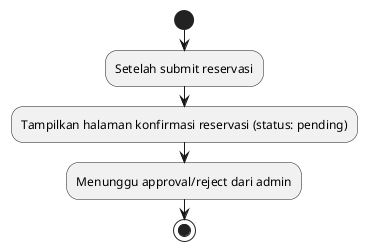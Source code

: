 @startuml Activity Diagram - Customer: Konfirmasi Reservasi

|Customer|
start
:Setelah submit reservasi;
:Tampilkan halaman konfirmasi reservasi (status: pending);
:Menunggu approval/reject dari admin;

stop
@enduml
